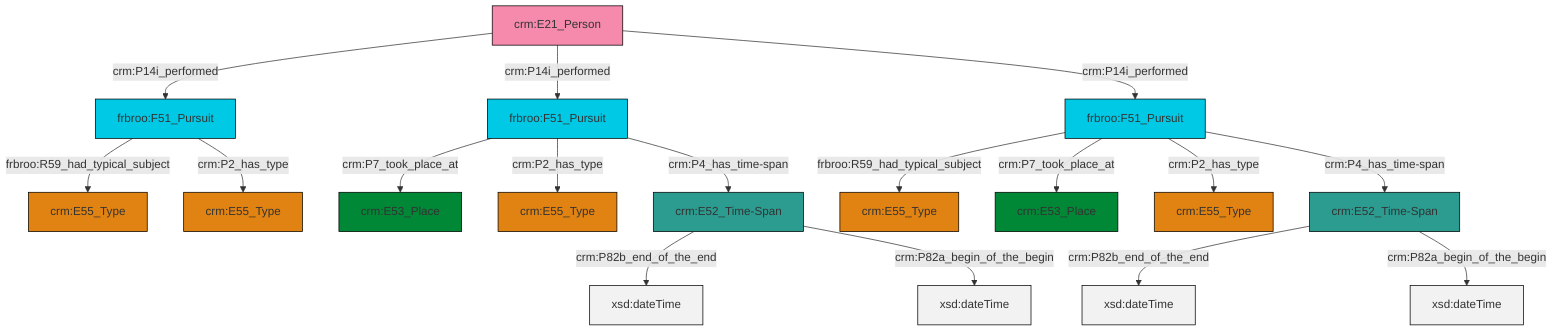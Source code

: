 graph TD
classDef Literal fill:#f2f2f2,stroke:#000000;
classDef CRM_Entity fill:#FFFFFF,stroke:#000000;
classDef Temporal_Entity fill:#00C9E6, stroke:#000000;
classDef Type fill:#E18312, stroke:#000000;
classDef Time-Span fill:#2C9C91, stroke:#000000;
classDef Appellation fill:#FFEB7F, stroke:#000000;
classDef Place fill:#008836, stroke:#000000;
classDef Persistent_Item fill:#B266B2, stroke:#000000;
classDef Conceptual_Object fill:#FFD700, stroke:#000000;
classDef Physical_Thing fill:#D2B48C, stroke:#000000;
classDef Actor fill:#f58aad, stroke:#000000;
classDef PC_Classes fill:#4ce600, stroke:#000000;
classDef Multi fill:#cccccc,stroke:#000000;

0["crm:E21_Person"]:::Actor -->|crm:P14i_performed| 1["frbroo:F51_Pursuit"]:::Temporal_Entity
0["crm:E21_Person"]:::Actor -->|crm:P14i_performed| 4["frbroo:F51_Pursuit"]:::Temporal_Entity
7["crm:E52_Time-Span"]:::Time-Span -->|crm:P82b_end_of_the_end| 8[xsd:dateTime]:::Literal
10["frbroo:F51_Pursuit"]:::Temporal_Entity -->|frbroo:R59_had_typical_subject| 2["crm:E55_Type"]:::Type
13["crm:E52_Time-Span"]:::Time-Span -->|crm:P82b_end_of_the_end| 14[xsd:dateTime]:::Literal
10["frbroo:F51_Pursuit"]:::Temporal_Entity -->|crm:P7_took_place_at| 5["crm:E53_Place"]:::Place
1["frbroo:F51_Pursuit"]:::Temporal_Entity -->|frbroo:R59_had_typical_subject| 19["crm:E55_Type"]:::Type
4["frbroo:F51_Pursuit"]:::Temporal_Entity -->|crm:P7_took_place_at| 11["crm:E53_Place"]:::Place
10["frbroo:F51_Pursuit"]:::Temporal_Entity -->|crm:P2_has_type| 22["crm:E55_Type"]:::Type
7["crm:E52_Time-Span"]:::Time-Span -->|crm:P82a_begin_of_the_begin| 23[xsd:dateTime]:::Literal
4["frbroo:F51_Pursuit"]:::Temporal_Entity -->|crm:P2_has_type| 24["crm:E55_Type"]:::Type
10["frbroo:F51_Pursuit"]:::Temporal_Entity -->|crm:P4_has_time-span| 7["crm:E52_Time-Span"]:::Time-Span
13["crm:E52_Time-Span"]:::Time-Span -->|crm:P82a_begin_of_the_begin| 28[xsd:dateTime]:::Literal
1["frbroo:F51_Pursuit"]:::Temporal_Entity -->|crm:P2_has_type| 15["crm:E55_Type"]:::Type
0["crm:E21_Person"]:::Actor -->|crm:P14i_performed| 10["frbroo:F51_Pursuit"]:::Temporal_Entity
4["frbroo:F51_Pursuit"]:::Temporal_Entity -->|crm:P4_has_time-span| 13["crm:E52_Time-Span"]:::Time-Span